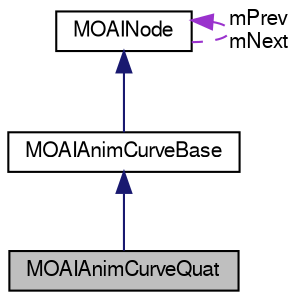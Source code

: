 digraph G
{
  edge [fontname="FreeSans",fontsize="10",labelfontname="FreeSans",labelfontsize="10"];
  node [fontname="FreeSans",fontsize="10",shape=record];
  Node1 [label="MOAIAnimCurveQuat",height=0.2,width=0.4,color="black", fillcolor="grey75", style="filled" fontcolor="black"];
  Node2 -> Node1 [dir=back,color="midnightblue",fontsize="10",style="solid",fontname="FreeSans"];
  Node2 [label="MOAIAnimCurveBase",height=0.2,width=0.4,color="black", fillcolor="white", style="filled",URL="$class_m_o_a_i_anim_curve_base.html",tooltip="Piecewise animation function with one input (time) and one output (value). This is the base class for..."];
  Node3 -> Node2 [dir=back,color="midnightblue",fontsize="10",style="solid",fontname="FreeSans"];
  Node3 [label="MOAINode",height=0.2,width=0.4,color="black", fillcolor="white", style="filled",URL="$class_m_o_a_i_node.html",tooltip="Base for all attribute bearing Moai objects and dependency graph nodes."];
  Node3 -> Node3 [dir=back,color="darkorchid3",fontsize="10",style="dashed",label="mPrev\nmNext",fontname="FreeSans"];
}
